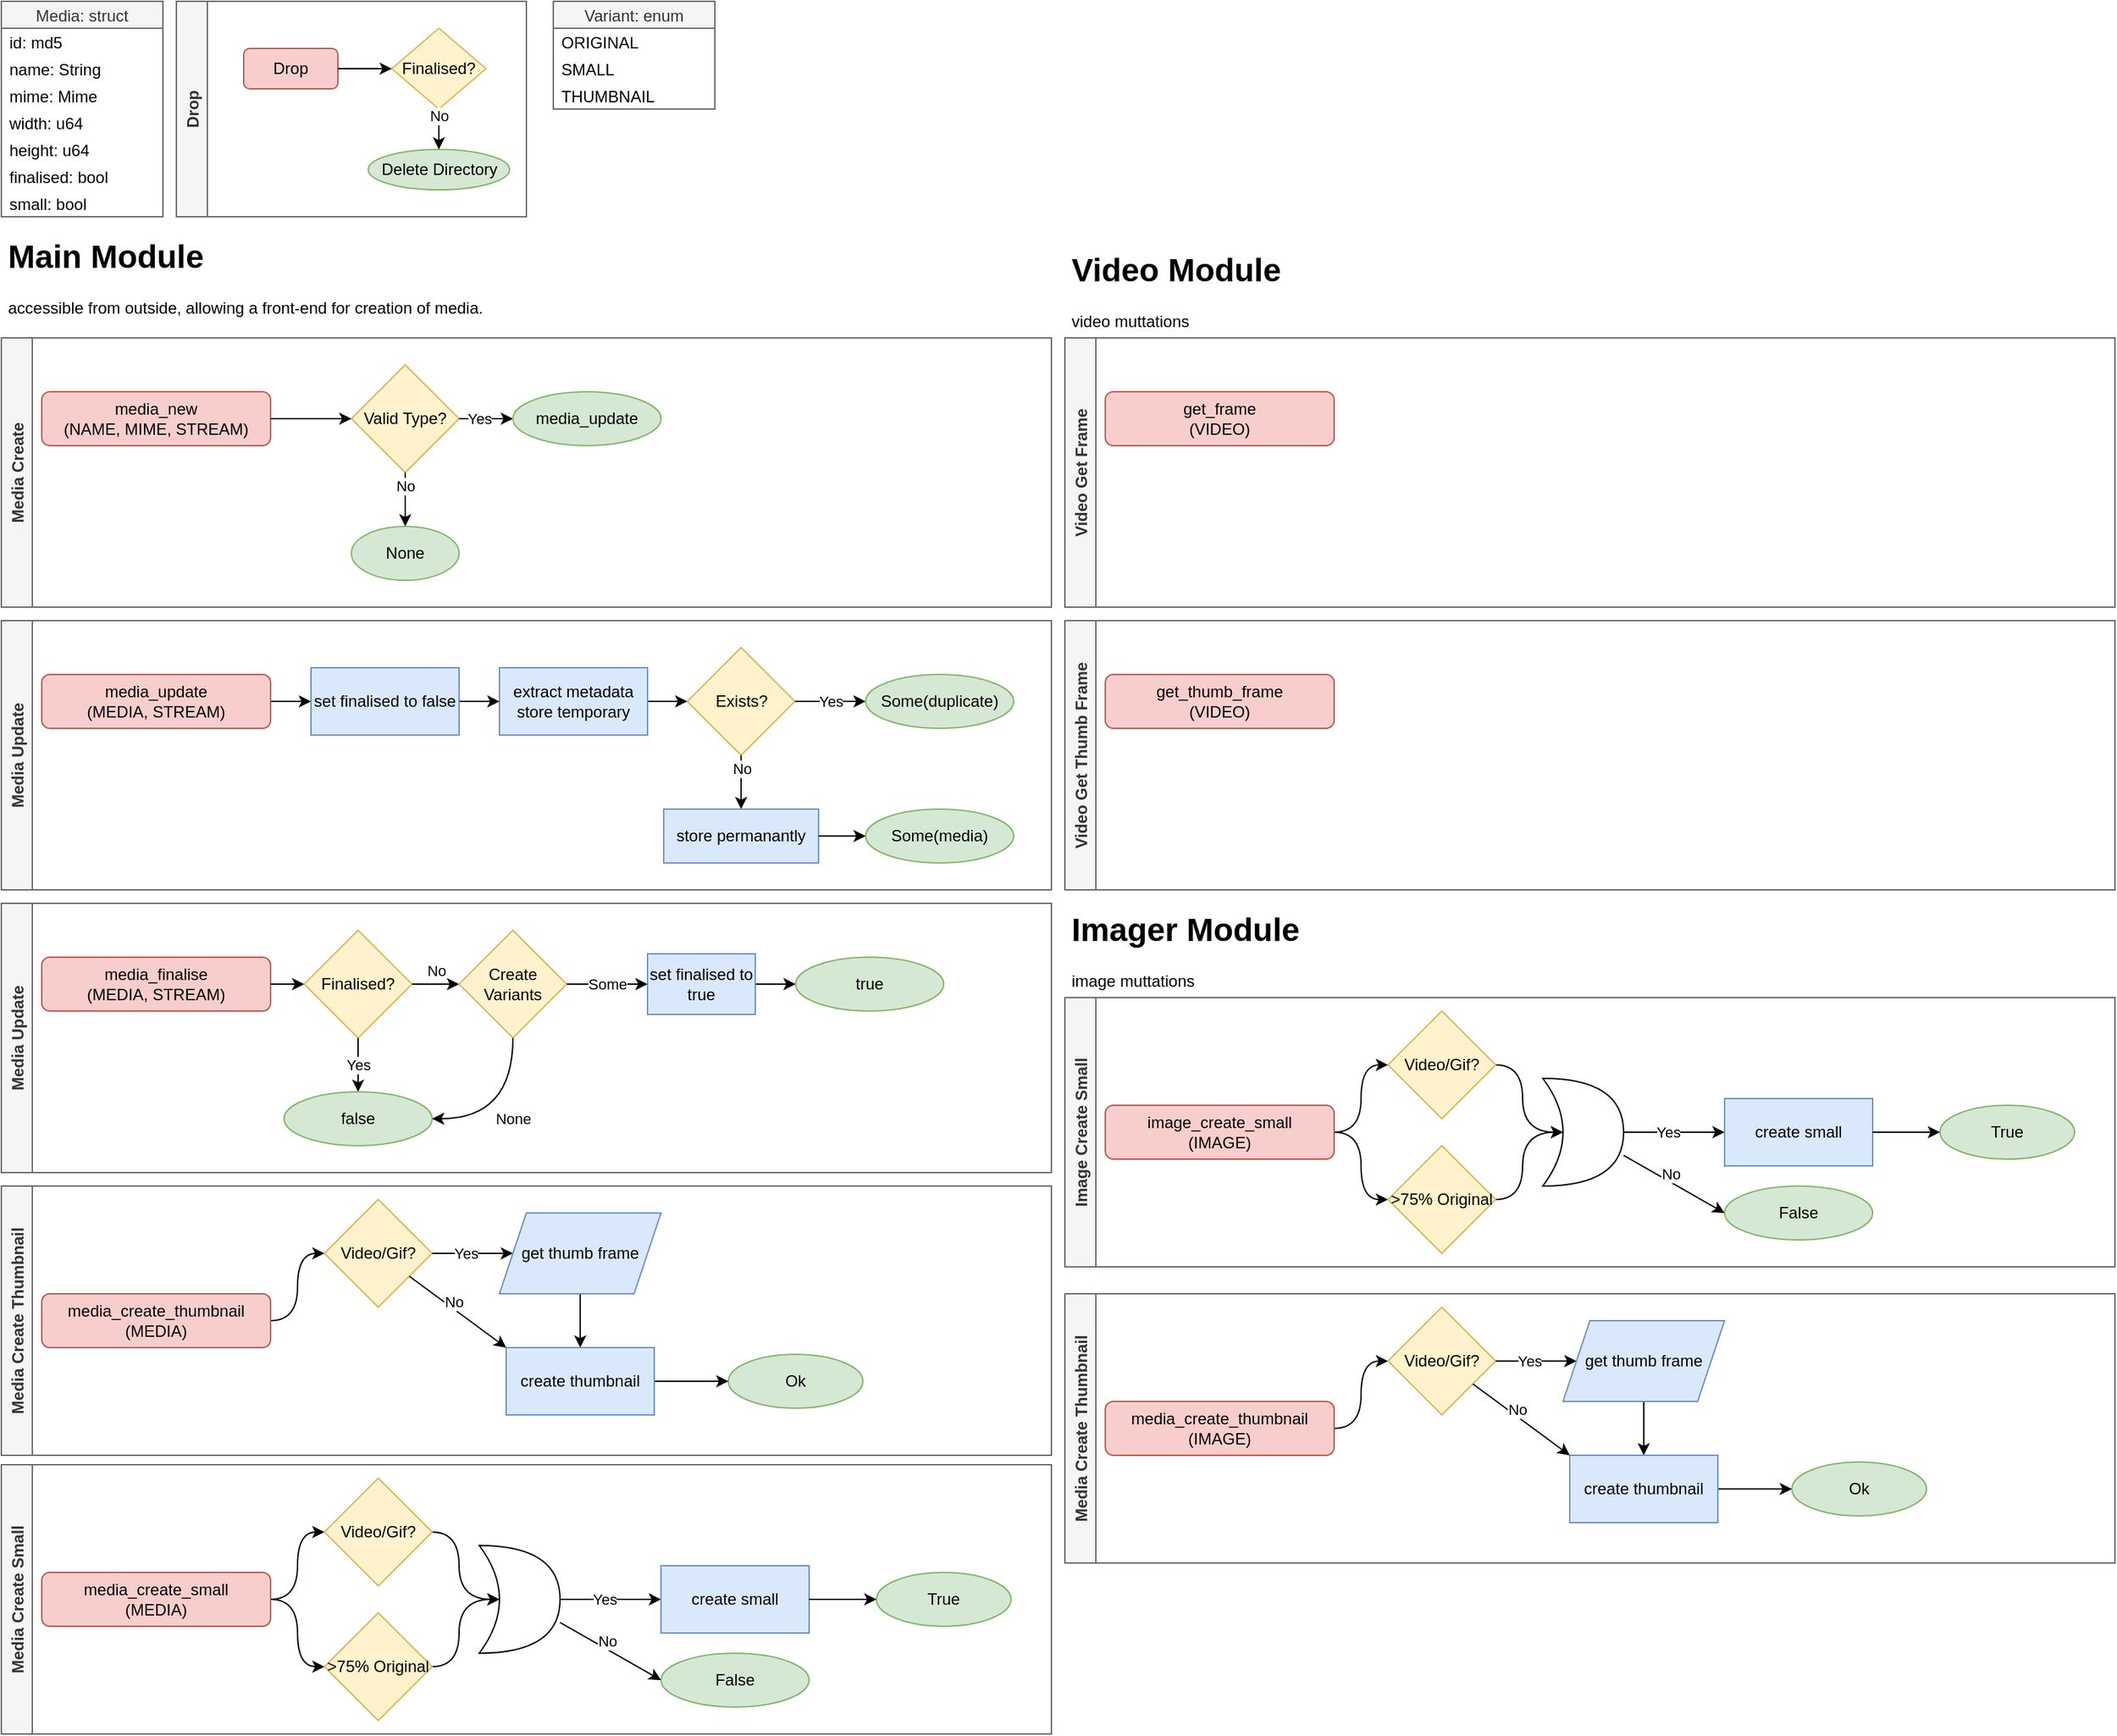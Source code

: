<mxfile version="17.1.0" type="google"><diagram id="_mR5XDZkh76ChtmwH4S0" name="Page-1"><mxGraphModel grid="1" gridSize="10" guides="1" tooltips="1" connect="1" arrows="1" page="1" fold="1" pageScale="1" pageWidth="1169" pageHeight="1654" math="0" shadow="0"><root><mxCell id="0"/><mxCell id="1" parent="0"/><mxCell id="WpwYko8BIFYu7Ho9vzjf-30" value="Media: struct" style="swimlane;fontStyle=0;childLayout=stackLayout;horizontal=1;startSize=20;horizontalStack=0;resizeParent=1;resizeParentMax=0;resizeLast=0;collapsible=1;marginBottom=0;fillColor=#f5f5f5;fontColor=#333333;strokeColor=#666666;" parent="1" vertex="1"><mxGeometry x="40" y="20" width="120" height="160" as="geometry"/></mxCell><mxCell id="WpwYko8BIFYu7Ho9vzjf-36" value="id: md5" style="text;strokeColor=none;fillColor=none;align=left;verticalAlign=middle;spacingLeft=4;spacingRight=4;overflow=hidden;points=[[0,0.5],[1,0.5]];portConstraint=eastwest;rotatable=0;" parent="WpwYko8BIFYu7Ho9vzjf-30" vertex="1"><mxGeometry y="20" width="120" height="20" as="geometry"/></mxCell><mxCell id="WpwYko8BIFYu7Ho9vzjf-52" value="name: String" style="text;strokeColor=none;fillColor=none;align=left;verticalAlign=middle;spacingLeft=4;spacingRight=4;overflow=hidden;points=[[0,0.5],[1,0.5]];portConstraint=eastwest;rotatable=0;" parent="WpwYko8BIFYu7Ho9vzjf-30" vertex="1"><mxGeometry y="40" width="120" height="20" as="geometry"/></mxCell><mxCell id="WpwYko8BIFYu7Ho9vzjf-31" value="mime: Mime" style="text;strokeColor=none;fillColor=none;align=left;verticalAlign=middle;spacingLeft=4;spacingRight=4;overflow=hidden;points=[[0,0.5],[1,0.5]];portConstraint=eastwest;rotatable=0;" parent="WpwYko8BIFYu7Ho9vzjf-30" vertex="1"><mxGeometry y="60" width="120" height="20" as="geometry"/></mxCell><mxCell id="WpwYko8BIFYu7Ho9vzjf-35" value="width: u64" style="text;strokeColor=none;fillColor=none;align=left;verticalAlign=middle;spacingLeft=4;spacingRight=4;overflow=hidden;points=[[0,0.5],[1,0.5]];portConstraint=eastwest;rotatable=0;" parent="WpwYko8BIFYu7Ho9vzjf-30" vertex="1"><mxGeometry y="80" width="120" height="20" as="geometry"/></mxCell><mxCell id="WpwYko8BIFYu7Ho9vzjf-34" value="height: u64" style="text;strokeColor=none;fillColor=none;align=left;verticalAlign=middle;spacingLeft=4;spacingRight=4;overflow=hidden;points=[[0,0.5],[1,0.5]];portConstraint=eastwest;rotatable=0;" parent="WpwYko8BIFYu7Ho9vzjf-30" vertex="1"><mxGeometry y="100" width="120" height="20" as="geometry"/></mxCell><mxCell id="WpwYko8BIFYu7Ho9vzjf-82" value="finalised: bool" style="text;strokeColor=none;fillColor=none;align=left;verticalAlign=middle;spacingLeft=4;spacingRight=4;overflow=hidden;points=[[0,0.5],[1,0.5]];portConstraint=eastwest;rotatable=0;" parent="WpwYko8BIFYu7Ho9vzjf-30" vertex="1"><mxGeometry y="120" width="120" height="20" as="geometry"/></mxCell><mxCell id="WpwYko8BIFYu7Ho9vzjf-141" value="small: bool" style="text;strokeColor=none;fillColor=none;align=left;verticalAlign=middle;spacingLeft=4;spacingRight=4;overflow=hidden;points=[[0,0.5],[1,0.5]];portConstraint=eastwest;rotatable=0;" parent="WpwYko8BIFYu7Ho9vzjf-30" vertex="1"><mxGeometry y="140" width="120" height="20" as="geometry"/></mxCell><mxCell id="WpwYko8BIFYu7Ho9vzjf-55" value="Variant: enum" style="swimlane;fontStyle=0;childLayout=stackLayout;horizontal=1;startSize=20;horizontalStack=0;resizeParent=1;resizeParentMax=0;resizeLast=0;collapsible=1;marginBottom=0;fillColor=#f5f5f5;fontColor=#333333;strokeColor=#666666;" parent="1" vertex="1"><mxGeometry x="450" y="20" width="120" height="80" as="geometry"/></mxCell><mxCell id="WpwYko8BIFYu7Ho9vzjf-56" value="ORIGINAL" style="text;strokeColor=none;fillColor=none;align=left;verticalAlign=middle;spacingLeft=4;spacingRight=4;overflow=hidden;points=[[0,0.5],[1,0.5]];portConstraint=eastwest;rotatable=0;" parent="WpwYko8BIFYu7Ho9vzjf-55" vertex="1"><mxGeometry y="20" width="120" height="20" as="geometry"/></mxCell><mxCell id="WpwYko8BIFYu7Ho9vzjf-57" value="SMALL" style="text;strokeColor=none;fillColor=none;align=left;verticalAlign=middle;spacingLeft=4;spacingRight=4;overflow=hidden;points=[[0,0.5],[1,0.5]];portConstraint=eastwest;rotatable=0;" parent="WpwYko8BIFYu7Ho9vzjf-55" vertex="1"><mxGeometry y="40" width="120" height="20" as="geometry"/></mxCell><mxCell id="WpwYko8BIFYu7Ho9vzjf-58" value="THUMBNAIL" style="text;strokeColor=none;fillColor=none;align=left;verticalAlign=middle;spacingLeft=4;spacingRight=4;overflow=hidden;points=[[0,0.5],[1,0.5]];portConstraint=eastwest;rotatable=0;" parent="WpwYko8BIFYu7Ho9vzjf-55" vertex="1"><mxGeometry y="60" width="120" height="20" as="geometry"/></mxCell><mxCell id="WpwYko8BIFYu7Ho9vzjf-96" value="Media Create" style="swimlane;horizontal=0;rounded=0;shadow=0;glass=0;fillColor=#f5f5f5;fontColor=#333333;strokeColor=#666666;" parent="1" vertex="1"><mxGeometry x="40" y="270" width="780" height="200" as="geometry"/></mxCell><mxCell id="X7bt3DaKDGXol8b22a1b-1" value="&lt;div&gt;media_new&lt;/div&gt;&lt;div&gt;(NAME, MIME, STREAM)&lt;/div&gt;" style="rounded=1;whiteSpace=wrap;html=1;fillColor=#f8cecc;strokeColor=#b85450;" parent="WpwYko8BIFYu7Ho9vzjf-96" vertex="1"><mxGeometry x="30" y="40" width="170" height="40" as="geometry"/></mxCell><mxCell id="WpwYko8BIFYu7Ho9vzjf-5" value="Valid Type?" style="rhombus;whiteSpace=wrap;html=1;fillColor=#fff2cc;strokeColor=#d6b656;" parent="WpwYko8BIFYu7Ho9vzjf-96" vertex="1"><mxGeometry x="260" y="20" width="80" height="80" as="geometry"/></mxCell><mxCell id="WpwYko8BIFYu7Ho9vzjf-7" style="edgeStyle=orthogonalEdgeStyle;rounded=0;orthogonalLoop=1;jettySize=auto;html=1;" parent="WpwYko8BIFYu7Ho9vzjf-96" source="X7bt3DaKDGXol8b22a1b-1" target="WpwYko8BIFYu7Ho9vzjf-5" edge="1"><mxGeometry relative="1" as="geometry"/></mxCell><mxCell id="WpwYko8BIFYu7Ho9vzjf-15" value="" style="endArrow=classic;html=1;rounded=0;" parent="WpwYko8BIFYu7Ho9vzjf-96" source="WpwYko8BIFYu7Ho9vzjf-5" target="WpwYko8BIFYu7Ho9vzjf-26" edge="1"><mxGeometry relative="1" as="geometry"><mxPoint x="390" y="420" as="sourcePoint"/><mxPoint x="300" y="140.0" as="targetPoint"/></mxGeometry></mxCell><mxCell id="WpwYko8BIFYu7Ho9vzjf-16" value="&lt;div&gt;No&lt;/div&gt;" style="edgeLabel;resizable=0;html=1;align=center;verticalAlign=middle;" parent="WpwYko8BIFYu7Ho9vzjf-15" connectable="0" vertex="1"><mxGeometry relative="1" as="geometry"><mxPoint y="-10" as="offset"/></mxGeometry></mxCell><mxCell id="WpwYko8BIFYu7Ho9vzjf-26" value="None" style="ellipse;whiteSpace=wrap;html=1;fillColor=#d5e8d4;strokeColor=#82b366;" parent="WpwYko8BIFYu7Ho9vzjf-96" vertex="1"><mxGeometry x="260" y="140" width="80" height="40" as="geometry"/></mxCell><mxCell id="WpwYko8BIFYu7Ho9vzjf-73" value="" style="endArrow=classic;html=1;rounded=0;" parent="WpwYko8BIFYu7Ho9vzjf-96" source="WpwYko8BIFYu7Ho9vzjf-5" target="WpwYko8BIFYu7Ho9vzjf-77" edge="1"><mxGeometry relative="1" as="geometry"><mxPoint x="429.038" y="131.538" as="sourcePoint"/><mxPoint x="390" y="60" as="targetPoint"/></mxGeometry></mxCell><mxCell id="WpwYko8BIFYu7Ho9vzjf-74" value="&lt;div&gt;Yes&lt;/div&gt;" style="edgeLabel;resizable=0;html=1;align=center;verticalAlign=middle;" parent="WpwYko8BIFYu7Ho9vzjf-73" connectable="0" vertex="1"><mxGeometry relative="1" as="geometry"><mxPoint x="-5" as="offset"/></mxGeometry></mxCell><mxCell id="WpwYko8BIFYu7Ho9vzjf-77" value="media_update" style="ellipse;whiteSpace=wrap;html=1;fillColor=#d5e8d4;strokeColor=#82b366;" parent="WpwYko8BIFYu7Ho9vzjf-96" vertex="1"><mxGeometry x="380" y="40" width="110" height="40" as="geometry"/></mxCell><mxCell id="WpwYko8BIFYu7Ho9vzjf-97" value="Drop" style="swimlane;horizontal=0;rounded=0;shadow=0;glass=0;fillColor=#f5f5f5;fontColor=#333333;strokeColor=#666666;" parent="1" vertex="1"><mxGeometry x="170" y="20" width="260" height="160" as="geometry"/></mxCell><mxCell id="WpwYko8BIFYu7Ho9vzjf-92" value="Delete Directory" style="ellipse;whiteSpace=wrap;html=1;fillColor=#d5e8d4;strokeColor=#82b366;" parent="WpwYko8BIFYu7Ho9vzjf-97" vertex="1"><mxGeometry x="142.5" y="110" width="105" height="30" as="geometry"/></mxCell><mxCell id="WpwYko8BIFYu7Ho9vzjf-89" value="Finalised?" style="rhombus;whiteSpace=wrap;html=1;fillColor=#fff2cc;strokeColor=#d6b656;" parent="WpwYko8BIFYu7Ho9vzjf-97" vertex="1"><mxGeometry x="160" y="20" width="70" height="60" as="geometry"/></mxCell><mxCell id="WpwYko8BIFYu7Ho9vzjf-90" value="" style="endArrow=classic;html=1;rounded=0;" parent="WpwYko8BIFYu7Ho9vzjf-97" source="WpwYko8BIFYu7Ho9vzjf-89" target="WpwYko8BIFYu7Ho9vzjf-92" edge="1"><mxGeometry relative="1" as="geometry"><mxPoint x="310" y="410" as="sourcePoint"/><mxPoint x="220" y="130.0" as="targetPoint"/></mxGeometry></mxCell><mxCell id="WpwYko8BIFYu7Ho9vzjf-91" value="&lt;div&gt;No&lt;/div&gt;" style="edgeLabel;resizable=0;html=1;align=center;verticalAlign=middle;" parent="WpwYko8BIFYu7Ho9vzjf-90" connectable="0" vertex="1"><mxGeometry relative="1" as="geometry"><mxPoint y="-10" as="offset"/></mxGeometry></mxCell><mxCell id="WpwYko8BIFYu7Ho9vzjf-86" value="Drop" style="rounded=1;whiteSpace=wrap;html=1;fillColor=#f8cecc;strokeColor=#b85450;" parent="WpwYko8BIFYu7Ho9vzjf-97" vertex="1"><mxGeometry x="50" y="35" width="70" height="30" as="geometry"/></mxCell><mxCell id="WpwYko8BIFYu7Ho9vzjf-95" style="edgeStyle=orthogonalEdgeStyle;curved=1;rounded=0;orthogonalLoop=1;jettySize=auto;html=1;" parent="WpwYko8BIFYu7Ho9vzjf-97" source="WpwYko8BIFYu7Ho9vzjf-86" target="WpwYko8BIFYu7Ho9vzjf-89" edge="1"><mxGeometry relative="1" as="geometry"/></mxCell><mxCell id="WpwYko8BIFYu7Ho9vzjf-204" value="Media Create Thumbnail" style="swimlane;horizontal=0;rounded=0;shadow=0;glass=0;fillColor=#f5f5f5;fontColor=#333333;strokeColor=#666666;" parent="1" vertex="1"><mxGeometry x="40" y="900" width="780" height="200" as="geometry"/></mxCell><mxCell id="WpwYko8BIFYu7Ho9vzjf-205" style="edgeStyle=orthogonalEdgeStyle;curved=1;rounded=0;orthogonalLoop=1;jettySize=auto;html=1;" parent="WpwYko8BIFYu7Ho9vzjf-204" source="WpwYko8BIFYu7Ho9vzjf-207" target="WpwYko8BIFYu7Ho9vzjf-209" edge="1"><mxGeometry relative="1" as="geometry"/></mxCell><mxCell id="WpwYko8BIFYu7Ho9vzjf-207" value="&lt;div&gt;media_create_thumbnail&lt;/div&gt;&lt;div&gt;(MEDIA)&lt;/div&gt;" style="rounded=1;whiteSpace=wrap;html=1;fillColor=#f8cecc;strokeColor=#b85450;" parent="WpwYko8BIFYu7Ho9vzjf-204" vertex="1"><mxGeometry x="30" y="80" width="170" height="40" as="geometry"/></mxCell><mxCell id="WpwYko8BIFYu7Ho9vzjf-209" value="Video/Gif?" style="rhombus;whiteSpace=wrap;html=1;fillColor=#fff2cc;strokeColor=#d6b656;" parent="WpwYko8BIFYu7Ho9vzjf-204" vertex="1"><mxGeometry x="240" y="10" width="80" height="80" as="geometry"/></mxCell><mxCell id="WpwYko8BIFYu7Ho9vzjf-219" value="Ok" style="ellipse;whiteSpace=wrap;html=1;fillColor=#d5e8d4;strokeColor=#82b366;rounded=0;" parent="WpwYko8BIFYu7Ho9vzjf-204" vertex="1"><mxGeometry x="540" y="125" width="100" height="40" as="geometry"/></mxCell><mxCell id="WpwYko8BIFYu7Ho9vzjf-220" value="" style="edgeStyle=orthogonalEdgeStyle;curved=1;rounded=0;sketch=0;orthogonalLoop=1;jettySize=auto;html=1;" parent="WpwYko8BIFYu7Ho9vzjf-204" source="WpwYko8BIFYu7Ho9vzjf-224" target="WpwYko8BIFYu7Ho9vzjf-219" edge="1"><mxGeometry relative="1" as="geometry"><mxPoint x="600" y="100" as="sourcePoint"/></mxGeometry></mxCell><mxCell id="WpwYko8BIFYu7Ho9vzjf-221" value="" style="endArrow=classic;html=1;rounded=0;" parent="WpwYko8BIFYu7Ho9vzjf-204" source="WpwYko8BIFYu7Ho9vzjf-209" target="WpwYko8BIFYu7Ho9vzjf-228" edge="1"><mxGeometry relative="1" as="geometry"><mxPoint x="340" y="49.66" as="sourcePoint"/><mxPoint x="370" y="50" as="targetPoint"/></mxGeometry></mxCell><mxCell id="WpwYko8BIFYu7Ho9vzjf-222" value="&lt;div&gt;Yes&lt;/div&gt;" style="edgeLabel;resizable=0;html=1;align=center;verticalAlign=middle;" parent="WpwYko8BIFYu7Ho9vzjf-221" connectable="0" vertex="1"><mxGeometry relative="1" as="geometry"><mxPoint x="-5" as="offset"/></mxGeometry></mxCell><mxCell id="WpwYko8BIFYu7Ho9vzjf-227" style="edgeStyle=orthogonalEdgeStyle;curved=1;rounded=0;sketch=0;orthogonalLoop=1;jettySize=auto;html=1;" parent="WpwYko8BIFYu7Ho9vzjf-204" source="WpwYko8BIFYu7Ho9vzjf-228" target="WpwYko8BIFYu7Ho9vzjf-224" edge="1"><mxGeometry relative="1" as="geometry"><mxPoint x="425" y="75" as="sourcePoint"/></mxGeometry></mxCell><mxCell id="WpwYko8BIFYu7Ho9vzjf-224" value="create thumbnail" style="rounded=0;whiteSpace=wrap;html=1;fillColor=#dae8fc;strokeColor=#6c8ebf;" parent="WpwYko8BIFYu7Ho9vzjf-204" vertex="1"><mxGeometry x="375" y="120" width="110" height="50" as="geometry"/></mxCell><mxCell id="WpwYko8BIFYu7Ho9vzjf-225" value="" style="endArrow=classic;html=1;rounded=0;entryX=0;entryY=0;entryDx=0;entryDy=0;" parent="WpwYko8BIFYu7Ho9vzjf-204" source="WpwYko8BIFYu7Ho9vzjf-209" target="WpwYko8BIFYu7Ho9vzjf-224" edge="1"><mxGeometry relative="1" as="geometry"><mxPoint x="310" as="sourcePoint"/><mxPoint x="425" y="130" as="targetPoint"/></mxGeometry></mxCell><mxCell id="WpwYko8BIFYu7Ho9vzjf-226" value="&lt;div&gt;No&lt;/div&gt;" style="edgeLabel;resizable=0;html=1;align=center;verticalAlign=middle;" parent="WpwYko8BIFYu7Ho9vzjf-225" connectable="0" vertex="1"><mxGeometry relative="1" as="geometry"><mxPoint x="-3" y="-8" as="offset"/></mxGeometry></mxCell><mxCell id="WpwYko8BIFYu7Ho9vzjf-228" value="get thumb frame" style="shape=parallelogram;perimeter=parallelogramPerimeter;whiteSpace=wrap;html=1;fixedSize=1;rounded=0;shadow=0;glass=0;fillColor=#dae8fc;strokeColor=#6c8ebf;" parent="WpwYko8BIFYu7Ho9vzjf-204" vertex="1"><mxGeometry x="370" y="20" width="120" height="60" as="geometry"/></mxCell><mxCell id="zYAEbSsNwd4vfisI1WXF-18" value="Media Update" style="swimlane;horizontal=0;rounded=0;shadow=0;glass=0;fillColor=#f5f5f5;fontColor=#333333;strokeColor=#666666;" parent="1" vertex="1"><mxGeometry x="40" y="480" width="780" height="200" as="geometry"/></mxCell><mxCell id="hEIeQqR876uu7zE_UxVY-63" style="edgeStyle=orthogonalEdgeStyle;curved=1;rounded=0;orthogonalLoop=1;jettySize=auto;html=1;" parent="zYAEbSsNwd4vfisI1WXF-18" source="zYAEbSsNwd4vfisI1WXF-19" target="hEIeQqR876uu7zE_UxVY-62" edge="1"><mxGeometry relative="1" as="geometry"/></mxCell><mxCell id="zYAEbSsNwd4vfisI1WXF-19" value="&lt;div&gt;media_update&lt;/div&gt;&lt;div&gt;(MEDIA, STREAM)&lt;/div&gt;" style="rounded=1;whiteSpace=wrap;html=1;fillColor=#f8cecc;strokeColor=#b85450;" parent="zYAEbSsNwd4vfisI1WXF-18" vertex="1"><mxGeometry x="30" y="40" width="170" height="40" as="geometry"/></mxCell><mxCell id="zYAEbSsNwd4vfisI1WXF-25" value="Exists?" style="rhombus;whiteSpace=wrap;html=1;fillColor=#fff2cc;strokeColor=#d6b656;" parent="zYAEbSsNwd4vfisI1WXF-18" vertex="1"><mxGeometry x="509.5" y="20" width="80" height="80" as="geometry"/></mxCell><mxCell id="zYAEbSsNwd4vfisI1WXF-26" value="" style="endArrow=classic;html=1;rounded=0;" parent="zYAEbSsNwd4vfisI1WXF-18" source="zYAEbSsNwd4vfisI1WXF-25" target="zYAEbSsNwd4vfisI1WXF-33" edge="1"><mxGeometry relative="1" as="geometry"><mxPoint x="602" y="69.66" as="sourcePoint"/><mxPoint x="632" y="60" as="targetPoint"/></mxGeometry></mxCell><mxCell id="zYAEbSsNwd4vfisI1WXF-27" value="&lt;div&gt;Yes&lt;/div&gt;" style="edgeLabel;resizable=0;html=1;align=center;verticalAlign=middle;" parent="zYAEbSsNwd4vfisI1WXF-26" connectable="0" vertex="1"><mxGeometry relative="1" as="geometry"><mxPoint as="offset"/></mxGeometry></mxCell><mxCell id="zYAEbSsNwd4vfisI1WXF-28" value="" style="endArrow=classic;html=1;rounded=0;" parent="zYAEbSsNwd4vfisI1WXF-18" source="zYAEbSsNwd4vfisI1WXF-25" target="zYAEbSsNwd4vfisI1WXF-35" edge="1"><mxGeometry relative="1" as="geometry"><mxPoint x="535.355" y="96.645" as="sourcePoint"/><mxPoint x="544.071" y="140.001" as="targetPoint"/></mxGeometry></mxCell><mxCell id="zYAEbSsNwd4vfisI1WXF-29" value="&lt;div&gt;No&lt;br&gt;&lt;/div&gt;" style="edgeLabel;resizable=0;html=1;align=center;verticalAlign=middle;" parent="zYAEbSsNwd4vfisI1WXF-28" connectable="0" vertex="1"><mxGeometry relative="1" as="geometry"><mxPoint y="-10" as="offset"/></mxGeometry></mxCell><mxCell id="zYAEbSsNwd4vfisI1WXF-30" style="edgeStyle=orthogonalEdgeStyle;curved=1;rounded=0;orthogonalLoop=1;jettySize=auto;html=1;" parent="zYAEbSsNwd4vfisI1WXF-18" source="zYAEbSsNwd4vfisI1WXF-34" target="zYAEbSsNwd4vfisI1WXF-25" edge="1"><mxGeometry relative="1" as="geometry"><mxPoint x="587.497" y="60.034" as="sourcePoint"/></mxGeometry></mxCell><mxCell id="zYAEbSsNwd4vfisI1WXF-33" value="Some(duplicate)" style="ellipse;whiteSpace=wrap;html=1;fillColor=#d5e8d4;strokeColor=#82b366;" parent="zYAEbSsNwd4vfisI1WXF-18" vertex="1"><mxGeometry x="642" y="40" width="110" height="40" as="geometry"/></mxCell><mxCell id="zYAEbSsNwd4vfisI1WXF-34" value="&lt;div&gt;extract metadata&lt;/div&gt;&lt;div&gt;store temporary&lt;br&gt;&lt;/div&gt;" style="rounded=0;whiteSpace=wrap;html=1;fillColor=#dae8fc;strokeColor=#6c8ebf;" parent="zYAEbSsNwd4vfisI1WXF-18" vertex="1"><mxGeometry x="370" y="35" width="110" height="50" as="geometry"/></mxCell><mxCell id="zYAEbSsNwd4vfisI1WXF-35" value="store permanantly" style="rounded=0;whiteSpace=wrap;html=1;fillColor=#dae8fc;strokeColor=#6c8ebf;shadow=0;glass=0;perimeter=ellipsePerimeter;" parent="zYAEbSsNwd4vfisI1WXF-18" vertex="1"><mxGeometry x="492" y="140" width="115" height="40" as="geometry"/></mxCell><mxCell id="zYAEbSsNwd4vfisI1WXF-36" value="Some(media)" style="ellipse;whiteSpace=wrap;html=1;rounded=0;shadow=0;glass=0;fillColor=#d5e8d4;strokeColor=#82b366;" parent="zYAEbSsNwd4vfisI1WXF-18" vertex="1"><mxGeometry x="642" y="140" width="110" height="40" as="geometry"/></mxCell><mxCell id="zYAEbSsNwd4vfisI1WXF-37" style="edgeStyle=orthogonalEdgeStyle;curved=1;rounded=0;orthogonalLoop=1;jettySize=auto;html=1;" parent="zYAEbSsNwd4vfisI1WXF-18" source="zYAEbSsNwd4vfisI1WXF-35" target="zYAEbSsNwd4vfisI1WXF-36" edge="1"><mxGeometry relative="1" as="geometry"><mxPoint x="664" y="160" as="targetPoint"/><mxPoint x="624" y="160" as="sourcePoint"/></mxGeometry></mxCell><mxCell id="hEIeQqR876uu7zE_UxVY-64" style="edgeStyle=orthogonalEdgeStyle;curved=1;rounded=0;orthogonalLoop=1;jettySize=auto;html=1;" parent="zYAEbSsNwd4vfisI1WXF-18" source="hEIeQqR876uu7zE_UxVY-62" target="zYAEbSsNwd4vfisI1WXF-34" edge="1"><mxGeometry relative="1" as="geometry"/></mxCell><mxCell id="hEIeQqR876uu7zE_UxVY-62" value="set finalised to false" style="rounded=0;whiteSpace=wrap;html=1;fillColor=#dae8fc;strokeColor=#6c8ebf;" parent="zYAEbSsNwd4vfisI1WXF-18" vertex="1"><mxGeometry x="230" y="35" width="110" height="50" as="geometry"/></mxCell><mxCell id="WpwYko8BIFYu7Ho9vzjf-142" value="Media Create Small" style="swimlane;horizontal=0;rounded=0;shadow=0;glass=0;fillColor=#f5f5f5;fontColor=#333333;strokeColor=#666666;" parent="1" vertex="1"><mxGeometry x="40" y="1107" width="780" height="200" as="geometry"/></mxCell><mxCell id="WpwYko8BIFYu7Ho9vzjf-165" style="edgeStyle=orthogonalEdgeStyle;curved=1;rounded=0;orthogonalLoop=1;jettySize=auto;html=1;" parent="WpwYko8BIFYu7Ho9vzjf-142" source="WpwYko8BIFYu7Ho9vzjf-143" target="WpwYko8BIFYu7Ho9vzjf-144" edge="1"><mxGeometry relative="1" as="geometry"/></mxCell><mxCell id="WpwYko8BIFYu7Ho9vzjf-166" style="edgeStyle=orthogonalEdgeStyle;curved=1;rounded=0;orthogonalLoop=1;jettySize=auto;html=1;" parent="WpwYko8BIFYu7Ho9vzjf-142" source="WpwYko8BIFYu7Ho9vzjf-143" target="WpwYko8BIFYu7Ho9vzjf-162" edge="1"><mxGeometry relative="1" as="geometry"/></mxCell><mxCell id="WpwYko8BIFYu7Ho9vzjf-143" value="&lt;div&gt;media_create_small&lt;/div&gt;&lt;div&gt;(MEDIA)&lt;/div&gt;" style="rounded=1;whiteSpace=wrap;html=1;fillColor=#f8cecc;strokeColor=#b85450;" parent="WpwYko8BIFYu7Ho9vzjf-142" vertex="1"><mxGeometry x="30" y="80" width="170" height="40" as="geometry"/></mxCell><mxCell id="WpwYko8BIFYu7Ho9vzjf-170" style="edgeStyle=orthogonalEdgeStyle;curved=1;rounded=0;orthogonalLoop=1;jettySize=auto;html=1;entryX=0.25;entryY=0.5;entryDx=0;entryDy=0;entryPerimeter=0;" parent="WpwYko8BIFYu7Ho9vzjf-142" source="WpwYko8BIFYu7Ho9vzjf-144" target="WpwYko8BIFYu7Ho9vzjf-167" edge="1"><mxGeometry relative="1" as="geometry"/></mxCell><mxCell id="WpwYko8BIFYu7Ho9vzjf-144" value="Video/Gif?" style="rhombus;whiteSpace=wrap;html=1;fillColor=#fff2cc;strokeColor=#d6b656;" parent="WpwYko8BIFYu7Ho9vzjf-142" vertex="1"><mxGeometry x="240" y="10" width="80" height="80" as="geometry"/></mxCell><mxCell id="hEIeQqR876uu7zE_UxVY-1" style="edgeStyle=orthogonalEdgeStyle;rounded=0;orthogonalLoop=1;jettySize=auto;html=1;entryX=0.25;entryY=0.5;entryDx=0;entryDy=0;entryPerimeter=0;curved=1;" parent="WpwYko8BIFYu7Ho9vzjf-142" source="WpwYko8BIFYu7Ho9vzjf-162" target="WpwYko8BIFYu7Ho9vzjf-167" edge="1"><mxGeometry relative="1" as="geometry"/></mxCell><mxCell id="WpwYko8BIFYu7Ho9vzjf-162" value="&amp;gt;75% Original" style="rhombus;whiteSpace=wrap;html=1;fillColor=#fff2cc;strokeColor=#d6b656;" parent="WpwYko8BIFYu7Ho9vzjf-142" vertex="1"><mxGeometry x="240" y="110" width="80" height="80" as="geometry"/></mxCell><mxCell id="WpwYko8BIFYu7Ho9vzjf-167" value="" style="shape=xor;whiteSpace=wrap;html=1;rounded=0;shadow=0;glass=0;" parent="WpwYko8BIFYu7Ho9vzjf-142" vertex="1"><mxGeometry x="355" y="60" width="60" height="80" as="geometry"/></mxCell><mxCell id="WpwYko8BIFYu7Ho9vzjf-195" value="" style="endArrow=classic;html=1;rounded=0;" parent="WpwYko8BIFYu7Ho9vzjf-142" source="WpwYko8BIFYu7Ho9vzjf-167" target="WpwYko8BIFYu7Ho9vzjf-201" edge="1"><mxGeometry relative="1" as="geometry"><mxPoint x="350" y="-160" as="sourcePoint"/><mxPoint x="480.0" y="70" as="targetPoint"/></mxGeometry></mxCell><mxCell id="WpwYko8BIFYu7Ho9vzjf-196" value="&lt;div&gt;Yes&lt;/div&gt;" style="edgeLabel;resizable=0;html=1;align=center;verticalAlign=middle;" parent="WpwYko8BIFYu7Ho9vzjf-195" connectable="0" vertex="1"><mxGeometry relative="1" as="geometry"><mxPoint x="-5" as="offset"/></mxGeometry></mxCell><mxCell id="WpwYko8BIFYu7Ho9vzjf-199" value="False" style="ellipse;whiteSpace=wrap;html=1;rounded=0;shadow=0;glass=0;fillColor=#d5e8d4;strokeColor=#82b366;" parent="WpwYko8BIFYu7Ho9vzjf-142" vertex="1"><mxGeometry x="490" y="140" width="110" height="40" as="geometry"/></mxCell><mxCell id="WpwYko8BIFYu7Ho9vzjf-197" value="" style="endArrow=classic;html=1;rounded=0;entryX=0;entryY=0.5;entryDx=0;entryDy=0;" parent="WpwYko8BIFYu7Ho9vzjf-142" source="WpwYko8BIFYu7Ho9vzjf-167" target="WpwYko8BIFYu7Ho9vzjf-199" edge="1"><mxGeometry relative="1" as="geometry"><mxPoint x="310" y="-120" as="sourcePoint"/><mxPoint x="310" y="-80" as="targetPoint"/></mxGeometry></mxCell><mxCell id="WpwYko8BIFYu7Ho9vzjf-198" value="&lt;div&gt;No&lt;/div&gt;" style="edgeLabel;resizable=0;html=1;align=center;verticalAlign=middle;" parent="WpwYko8BIFYu7Ho9vzjf-197" connectable="0" vertex="1"><mxGeometry relative="1" as="geometry"><mxPoint x="-3" y="-8" as="offset"/></mxGeometry></mxCell><mxCell id="WpwYko8BIFYu7Ho9vzjf-201" value="create small" style="rounded=0;whiteSpace=wrap;html=1;fillColor=#dae8fc;strokeColor=#6c8ebf;" parent="WpwYko8BIFYu7Ho9vzjf-142" vertex="1"><mxGeometry x="490" y="75" width="110" height="50" as="geometry"/></mxCell><mxCell id="WpwYko8BIFYu7Ho9vzjf-202" value="True" style="ellipse;whiteSpace=wrap;html=1;fillColor=#d5e8d4;strokeColor=#82b366;rounded=0;" parent="WpwYko8BIFYu7Ho9vzjf-142" vertex="1"><mxGeometry x="650" y="80" width="100" height="40" as="geometry"/></mxCell><mxCell id="WpwYko8BIFYu7Ho9vzjf-203" value="" style="edgeStyle=orthogonalEdgeStyle;curved=1;rounded=0;sketch=0;orthogonalLoop=1;jettySize=auto;html=1;" parent="WpwYko8BIFYu7Ho9vzjf-142" source="WpwYko8BIFYu7Ho9vzjf-201" target="WpwYko8BIFYu7Ho9vzjf-202" edge="1"><mxGeometry relative="1" as="geometry"/></mxCell><mxCell id="hEIeQqR876uu7zE_UxVY-34" value="Media Update" style="swimlane;horizontal=0;rounded=0;shadow=0;glass=0;fillColor=#f5f5f5;fontColor=#333333;strokeColor=#666666;" parent="1" vertex="1"><mxGeometry x="40" y="690" width="780" height="200" as="geometry"/></mxCell><mxCell id="hEIeQqR876uu7zE_UxVY-35" value="&lt;div&gt;media_finalise&lt;/div&gt;&lt;div&gt;(MEDIA, STREAM)&lt;/div&gt;" style="rounded=1;whiteSpace=wrap;html=1;fillColor=#f8cecc;strokeColor=#b85450;" parent="hEIeQqR876uu7zE_UxVY-34" vertex="1"><mxGeometry x="30" y="40" width="170" height="40" as="geometry"/></mxCell><mxCell id="hEIeQqR876uu7zE_UxVY-36" style="edgeStyle=orthogonalEdgeStyle;rounded=0;orthogonalLoop=1;jettySize=auto;html=1;" parent="hEIeQqR876uu7zE_UxVY-34" source="hEIeQqR876uu7zE_UxVY-35" target="hEIeQqR876uu7zE_UxVY-37" edge="1"><mxGeometry relative="1" as="geometry"><mxPoint x="228" y="60.034" as="targetPoint"/></mxGeometry></mxCell><mxCell id="hEIeQqR876uu7zE_UxVY-37" value="Finalised?" style="rhombus;whiteSpace=wrap;html=1;fillColor=#fff2cc;strokeColor=#d6b656;" parent="hEIeQqR876uu7zE_UxVY-34" vertex="1"><mxGeometry x="225" y="20" width="80" height="80" as="geometry"/></mxCell><mxCell id="hEIeQqR876uu7zE_UxVY-38" value="" style="endArrow=classic;html=1;rounded=0;" parent="hEIeQqR876uu7zE_UxVY-34" source="hEIeQqR876uu7zE_UxVY-37" target="hEIeQqR876uu7zE_UxVY-43" edge="1"><mxGeometry relative="1" as="geometry"><mxPoint x="325" y="69.66" as="sourcePoint"/><mxPoint x="355" y="60" as="targetPoint"/></mxGeometry></mxCell><mxCell id="hEIeQqR876uu7zE_UxVY-39" value="&lt;div&gt;Yes&lt;/div&gt;" style="edgeLabel;resizable=0;html=1;align=center;verticalAlign=middle;" parent="hEIeQqR876uu7zE_UxVY-38" connectable="0" vertex="1"><mxGeometry relative="1" as="geometry"><mxPoint as="offset"/></mxGeometry></mxCell><mxCell id="hEIeQqR876uu7zE_UxVY-40" value="" style="endArrow=classic;html=1;rounded=0;" parent="hEIeQqR876uu7zE_UxVY-34" source="hEIeQqR876uu7zE_UxVY-37" target="hEIeQqR876uu7zE_UxVY-73" edge="1"><mxGeometry relative="1" as="geometry"><mxPoint x="258.355" y="96.645" as="sourcePoint"/><mxPoint x="340" y="58.295" as="targetPoint"/></mxGeometry></mxCell><mxCell id="hEIeQqR876uu7zE_UxVY-41" value="&lt;div&gt;No&lt;br&gt;&lt;/div&gt;" style="edgeLabel;resizable=0;html=1;align=center;verticalAlign=middle;" parent="hEIeQqR876uu7zE_UxVY-40" connectable="0" vertex="1"><mxGeometry relative="1" as="geometry"><mxPoint y="-10" as="offset"/></mxGeometry></mxCell><mxCell id="hEIeQqR876uu7zE_UxVY-43" value="false" style="ellipse;whiteSpace=wrap;html=1;fillColor=#d5e8d4;strokeColor=#82b366;" parent="hEIeQqR876uu7zE_UxVY-34" vertex="1"><mxGeometry x="210" y="140" width="110" height="40" as="geometry"/></mxCell><mxCell id="hEIeQqR876uu7zE_UxVY-72" style="edgeStyle=orthogonalEdgeStyle;curved=1;rounded=0;orthogonalLoop=1;jettySize=auto;html=1;" parent="hEIeQqR876uu7zE_UxVY-34" source="hEIeQqR876uu7zE_UxVY-69" target="hEIeQqR876uu7zE_UxVY-71" edge="1"><mxGeometry relative="1" as="geometry"/></mxCell><mxCell id="hEIeQqR876uu7zE_UxVY-69" value="set finalised to true" style="rounded=0;whiteSpace=wrap;html=1;fillColor=#dae8fc;strokeColor=#6c8ebf;" parent="hEIeQqR876uu7zE_UxVY-34" vertex="1"><mxGeometry x="480" y="37.5" width="80" height="45" as="geometry"/></mxCell><mxCell id="hEIeQqR876uu7zE_UxVY-71" value="true" style="ellipse;whiteSpace=wrap;html=1;fillColor=#d5e8d4;strokeColor=#82b366;" parent="hEIeQqR876uu7zE_UxVY-34" vertex="1"><mxGeometry x="590" y="40" width="110" height="40" as="geometry"/></mxCell><mxCell id="hEIeQqR876uu7zE_UxVY-73" value="Create Variants" style="rhombus;whiteSpace=wrap;html=1;fillColor=#fff2cc;strokeColor=#d6b656;" parent="hEIeQqR876uu7zE_UxVY-34" vertex="1"><mxGeometry x="340" y="20" width="80" height="80" as="geometry"/></mxCell><mxCell id="hEIeQqR876uu7zE_UxVY-76" value="" style="endArrow=classic;html=1;rounded=0;curved=1;edgeStyle=orthogonalEdgeStyle;" parent="hEIeQqR876uu7zE_UxVY-34" source="hEIeQqR876uu7zE_UxVY-73" target="hEIeQqR876uu7zE_UxVY-43" edge="1"><mxGeometry relative="1" as="geometry"><mxPoint x="430" y="130" as="sourcePoint"/><mxPoint x="440" y="150" as="targetPoint"/><Array as="points"><mxPoint x="380" y="160"/></Array></mxGeometry></mxCell><mxCell id="hEIeQqR876uu7zE_UxVY-77" value="None" style="edgeLabel;resizable=0;html=1;align=center;verticalAlign=middle;" parent="hEIeQqR876uu7zE_UxVY-76" connectable="0" vertex="1"><mxGeometry relative="1" as="geometry"/></mxCell><mxCell id="hEIeQqR876uu7zE_UxVY-78" value="" style="endArrow=classic;html=1;rounded=0;curved=1;" parent="hEIeQqR876uu7zE_UxVY-34" source="hEIeQqR876uu7zE_UxVY-73" target="hEIeQqR876uu7zE_UxVY-69" edge="1"><mxGeometry relative="1" as="geometry"><mxPoint x="440" y="120" as="sourcePoint"/><mxPoint x="540" y="120" as="targetPoint"/></mxGeometry></mxCell><mxCell id="hEIeQqR876uu7zE_UxVY-79" value="Some" style="edgeLabel;resizable=0;html=1;align=center;verticalAlign=middle;" parent="hEIeQqR876uu7zE_UxVY-78" connectable="0" vertex="1"><mxGeometry relative="1" as="geometry"/></mxCell><mxCell id="1oDsBJbpL4glF--e5JIz-16" value="&lt;h1&gt;Main Module&lt;br&gt;&lt;/h1&gt;&lt;p&gt;accessible from outside, allowing a front-end for creation of media.&lt;br&gt;&lt;/p&gt;" style="text;html=1;strokeColor=none;fillColor=none;spacing=5;spacingTop=-20;whiteSpace=wrap;overflow=hidden;rounded=0;" parent="1" vertex="1"><mxGeometry x="40" y="190" width="780" height="70" as="geometry"/></mxCell><mxCell id="1oDsBJbpL4glF--e5JIz-17" value="&lt;h1&gt;Video Module&lt;br&gt;&lt;/h1&gt;&lt;p&gt;video muttations&lt;br&gt;&lt;/p&gt;" style="text;html=1;strokeColor=none;fillColor=none;spacing=5;spacingTop=-20;whiteSpace=wrap;overflow=hidden;rounded=0;" parent="1" vertex="1"><mxGeometry x="830" y="200" width="320" height="70" as="geometry"/></mxCell><mxCell id="1oDsBJbpL4glF--e5JIz-18" value="Video Get Frame" style="swimlane;horizontal=0;rounded=0;shadow=0;glass=0;fillColor=#f5f5f5;fontColor=#333333;strokeColor=#666666;startSize=23;" parent="1" vertex="1"><mxGeometry x="830" y="270" width="780" height="200" as="geometry"/></mxCell><mxCell id="1oDsBJbpL4glF--e5JIz-19" value="&lt;div&gt;get_frame&lt;/div&gt;&lt;div&gt;(VIDEO)&lt;/div&gt;" style="rounded=1;whiteSpace=wrap;html=1;fillColor=#f8cecc;strokeColor=#b85450;" parent="1oDsBJbpL4glF--e5JIz-18" vertex="1"><mxGeometry x="30" y="40" width="170" height="40" as="geometry"/></mxCell><mxCell id="1oDsBJbpL4glF--e5JIz-28" value="Video Get Thumb Frame" style="swimlane;horizontal=0;rounded=0;shadow=0;glass=0;fillColor=#f5f5f5;fontColor=#333333;strokeColor=#666666;" parent="1" vertex="1"><mxGeometry x="830" y="480" width="780" height="200" as="geometry"/></mxCell><mxCell id="1oDsBJbpL4glF--e5JIz-29" value="&lt;div&gt;get_thumb_frame&lt;/div&gt;&lt;div&gt;(VIDEO)&lt;/div&gt;" style="rounded=1;whiteSpace=wrap;html=1;fillColor=#f8cecc;strokeColor=#b85450;" parent="1oDsBJbpL4glF--e5JIz-28" vertex="1"><mxGeometry x="30" y="40" width="170" height="40" as="geometry"/></mxCell><mxCell id="PWi9jjfm-pWYTJtuZb_4-1" value="&lt;h1&gt;Imager Module&lt;br&gt;&lt;/h1&gt;&lt;p&gt;image muttations&lt;br&gt;&lt;/p&gt;" style="text;html=1;strokeColor=none;fillColor=none;spacing=5;spacingTop=-20;whiteSpace=wrap;overflow=hidden;rounded=0;" vertex="1" parent="1"><mxGeometry x="830" y="690" width="320" height="70" as="geometry"/></mxCell><mxCell id="PWi9jjfm-pWYTJtuZb_4-36" value="Image Create Small" style="swimlane;horizontal=0;rounded=0;shadow=0;glass=0;fillColor=#f5f5f5;fontColor=#333333;strokeColor=#666666;" vertex="1" parent="1"><mxGeometry x="830" y="760" width="780" height="200" as="geometry"/></mxCell><mxCell id="PWi9jjfm-pWYTJtuZb_4-37" style="edgeStyle=orthogonalEdgeStyle;curved=1;rounded=0;orthogonalLoop=1;jettySize=auto;html=1;" edge="1" parent="PWi9jjfm-pWYTJtuZb_4-36" source="PWi9jjfm-pWYTJtuZb_4-39" target="PWi9jjfm-pWYTJtuZb_4-41"><mxGeometry relative="1" as="geometry"/></mxCell><mxCell id="PWi9jjfm-pWYTJtuZb_4-38" style="edgeStyle=orthogonalEdgeStyle;curved=1;rounded=0;orthogonalLoop=1;jettySize=auto;html=1;" edge="1" parent="PWi9jjfm-pWYTJtuZb_4-36" source="PWi9jjfm-pWYTJtuZb_4-39" target="PWi9jjfm-pWYTJtuZb_4-43"><mxGeometry relative="1" as="geometry"/></mxCell><mxCell id="PWi9jjfm-pWYTJtuZb_4-39" value="&lt;div&gt;image_create_small&lt;/div&gt;&lt;div&gt;(IMAGE)&lt;/div&gt;" style="rounded=1;whiteSpace=wrap;html=1;fillColor=#f8cecc;strokeColor=#b85450;" vertex="1" parent="PWi9jjfm-pWYTJtuZb_4-36"><mxGeometry x="30" y="80" width="170" height="40" as="geometry"/></mxCell><mxCell id="PWi9jjfm-pWYTJtuZb_4-40" style="edgeStyle=orthogonalEdgeStyle;curved=1;rounded=0;orthogonalLoop=1;jettySize=auto;html=1;entryX=0.25;entryY=0.5;entryDx=0;entryDy=0;entryPerimeter=0;" edge="1" parent="PWi9jjfm-pWYTJtuZb_4-36" source="PWi9jjfm-pWYTJtuZb_4-41" target="PWi9jjfm-pWYTJtuZb_4-44"><mxGeometry relative="1" as="geometry"/></mxCell><mxCell id="PWi9jjfm-pWYTJtuZb_4-41" value="Video/Gif?" style="rhombus;whiteSpace=wrap;html=1;fillColor=#fff2cc;strokeColor=#d6b656;" vertex="1" parent="PWi9jjfm-pWYTJtuZb_4-36"><mxGeometry x="240" y="10" width="80" height="80" as="geometry"/></mxCell><mxCell id="PWi9jjfm-pWYTJtuZb_4-42" style="edgeStyle=orthogonalEdgeStyle;rounded=0;orthogonalLoop=1;jettySize=auto;html=1;entryX=0.25;entryY=0.5;entryDx=0;entryDy=0;entryPerimeter=0;curved=1;" edge="1" parent="PWi9jjfm-pWYTJtuZb_4-36" source="PWi9jjfm-pWYTJtuZb_4-43" target="PWi9jjfm-pWYTJtuZb_4-44"><mxGeometry relative="1" as="geometry"/></mxCell><mxCell id="PWi9jjfm-pWYTJtuZb_4-43" value="&amp;gt;75% Original" style="rhombus;whiteSpace=wrap;html=1;fillColor=#fff2cc;strokeColor=#d6b656;" vertex="1" parent="PWi9jjfm-pWYTJtuZb_4-36"><mxGeometry x="240" y="110" width="80" height="80" as="geometry"/></mxCell><mxCell id="PWi9jjfm-pWYTJtuZb_4-44" value="" style="shape=xor;whiteSpace=wrap;html=1;rounded=0;shadow=0;glass=0;" vertex="1" parent="PWi9jjfm-pWYTJtuZb_4-36"><mxGeometry x="355" y="60" width="60" height="80" as="geometry"/></mxCell><mxCell id="PWi9jjfm-pWYTJtuZb_4-45" value="" style="endArrow=classic;html=1;rounded=0;" edge="1" parent="PWi9jjfm-pWYTJtuZb_4-36" source="PWi9jjfm-pWYTJtuZb_4-44" target="PWi9jjfm-pWYTJtuZb_4-50"><mxGeometry relative="1" as="geometry"><mxPoint x="350" y="-160" as="sourcePoint"/><mxPoint x="480.0" y="70" as="targetPoint"/></mxGeometry></mxCell><mxCell id="PWi9jjfm-pWYTJtuZb_4-46" value="&lt;div&gt;Yes&lt;/div&gt;" style="edgeLabel;resizable=0;html=1;align=center;verticalAlign=middle;" connectable="0" vertex="1" parent="PWi9jjfm-pWYTJtuZb_4-45"><mxGeometry relative="1" as="geometry"><mxPoint x="-5" as="offset"/></mxGeometry></mxCell><mxCell id="PWi9jjfm-pWYTJtuZb_4-47" value="False" style="ellipse;whiteSpace=wrap;html=1;rounded=0;shadow=0;glass=0;fillColor=#d5e8d4;strokeColor=#82b366;" vertex="1" parent="PWi9jjfm-pWYTJtuZb_4-36"><mxGeometry x="490" y="140" width="110" height="40" as="geometry"/></mxCell><mxCell id="PWi9jjfm-pWYTJtuZb_4-48" value="" style="endArrow=classic;html=1;rounded=0;entryX=0;entryY=0.5;entryDx=0;entryDy=0;" edge="1" parent="PWi9jjfm-pWYTJtuZb_4-36" source="PWi9jjfm-pWYTJtuZb_4-44" target="PWi9jjfm-pWYTJtuZb_4-47"><mxGeometry relative="1" as="geometry"><mxPoint x="310" y="-120" as="sourcePoint"/><mxPoint x="310" y="-80" as="targetPoint"/></mxGeometry></mxCell><mxCell id="PWi9jjfm-pWYTJtuZb_4-49" value="&lt;div&gt;No&lt;/div&gt;" style="edgeLabel;resizable=0;html=1;align=center;verticalAlign=middle;" connectable="0" vertex="1" parent="PWi9jjfm-pWYTJtuZb_4-48"><mxGeometry relative="1" as="geometry"><mxPoint x="-3" y="-8" as="offset"/></mxGeometry></mxCell><mxCell id="PWi9jjfm-pWYTJtuZb_4-50" value="create small" style="rounded=0;whiteSpace=wrap;html=1;fillColor=#dae8fc;strokeColor=#6c8ebf;" vertex="1" parent="PWi9jjfm-pWYTJtuZb_4-36"><mxGeometry x="490" y="75" width="110" height="50" as="geometry"/></mxCell><mxCell id="PWi9jjfm-pWYTJtuZb_4-51" value="True" style="ellipse;whiteSpace=wrap;html=1;fillColor=#d5e8d4;strokeColor=#82b366;rounded=0;" vertex="1" parent="PWi9jjfm-pWYTJtuZb_4-36"><mxGeometry x="650" y="80" width="100" height="40" as="geometry"/></mxCell><mxCell id="PWi9jjfm-pWYTJtuZb_4-52" value="" style="edgeStyle=orthogonalEdgeStyle;curved=1;rounded=0;sketch=0;orthogonalLoop=1;jettySize=auto;html=1;" edge="1" parent="PWi9jjfm-pWYTJtuZb_4-36" source="PWi9jjfm-pWYTJtuZb_4-50" target="PWi9jjfm-pWYTJtuZb_4-51"><mxGeometry relative="1" as="geometry"/></mxCell><mxCell id="PWi9jjfm-pWYTJtuZb_4-53" value="Media Create Thumbnail" style="swimlane;horizontal=0;rounded=0;shadow=0;glass=0;fillColor=#f5f5f5;fontColor=#333333;strokeColor=#666666;" vertex="1" parent="1"><mxGeometry x="830" y="980" width="780" height="200" as="geometry"/></mxCell><mxCell id="PWi9jjfm-pWYTJtuZb_4-54" style="edgeStyle=orthogonalEdgeStyle;curved=1;rounded=0;orthogonalLoop=1;jettySize=auto;html=1;" edge="1" parent="PWi9jjfm-pWYTJtuZb_4-53" source="PWi9jjfm-pWYTJtuZb_4-55" target="PWi9jjfm-pWYTJtuZb_4-56"><mxGeometry relative="1" as="geometry"/></mxCell><mxCell id="PWi9jjfm-pWYTJtuZb_4-55" value="&lt;div&gt;media_create_thumbnail&lt;/div&gt;&lt;div&gt;(IMAGE)&lt;/div&gt;" style="rounded=1;whiteSpace=wrap;html=1;fillColor=#f8cecc;strokeColor=#b85450;" vertex="1" parent="PWi9jjfm-pWYTJtuZb_4-53"><mxGeometry x="30" y="80" width="170" height="40" as="geometry"/></mxCell><mxCell id="PWi9jjfm-pWYTJtuZb_4-56" value="Video/Gif?" style="rhombus;whiteSpace=wrap;html=1;fillColor=#fff2cc;strokeColor=#d6b656;" vertex="1" parent="PWi9jjfm-pWYTJtuZb_4-53"><mxGeometry x="240" y="10" width="80" height="80" as="geometry"/></mxCell><mxCell id="PWi9jjfm-pWYTJtuZb_4-57" value="Ok" style="ellipse;whiteSpace=wrap;html=1;fillColor=#d5e8d4;strokeColor=#82b366;rounded=0;" vertex="1" parent="PWi9jjfm-pWYTJtuZb_4-53"><mxGeometry x="540" y="125" width="100" height="40" as="geometry"/></mxCell><mxCell id="PWi9jjfm-pWYTJtuZb_4-58" value="" style="edgeStyle=orthogonalEdgeStyle;curved=1;rounded=0;sketch=0;orthogonalLoop=1;jettySize=auto;html=1;" edge="1" parent="PWi9jjfm-pWYTJtuZb_4-53" source="PWi9jjfm-pWYTJtuZb_4-62" target="PWi9jjfm-pWYTJtuZb_4-57"><mxGeometry relative="1" as="geometry"><mxPoint x="600" y="100" as="sourcePoint"/></mxGeometry></mxCell><mxCell id="PWi9jjfm-pWYTJtuZb_4-59" value="" style="endArrow=classic;html=1;rounded=0;" edge="1" parent="PWi9jjfm-pWYTJtuZb_4-53" source="PWi9jjfm-pWYTJtuZb_4-56" target="PWi9jjfm-pWYTJtuZb_4-65"><mxGeometry relative="1" as="geometry"><mxPoint x="340" y="49.66" as="sourcePoint"/><mxPoint x="370" y="50" as="targetPoint"/></mxGeometry></mxCell><mxCell id="PWi9jjfm-pWYTJtuZb_4-60" value="&lt;div&gt;Yes&lt;/div&gt;" style="edgeLabel;resizable=0;html=1;align=center;verticalAlign=middle;" connectable="0" vertex="1" parent="PWi9jjfm-pWYTJtuZb_4-59"><mxGeometry relative="1" as="geometry"><mxPoint x="-5" as="offset"/></mxGeometry></mxCell><mxCell id="PWi9jjfm-pWYTJtuZb_4-61" style="edgeStyle=orthogonalEdgeStyle;curved=1;rounded=0;sketch=0;orthogonalLoop=1;jettySize=auto;html=1;" edge="1" parent="PWi9jjfm-pWYTJtuZb_4-53" source="PWi9jjfm-pWYTJtuZb_4-65" target="PWi9jjfm-pWYTJtuZb_4-62"><mxGeometry relative="1" as="geometry"><mxPoint x="425" y="75" as="sourcePoint"/></mxGeometry></mxCell><mxCell id="PWi9jjfm-pWYTJtuZb_4-62" value="create thumbnail" style="rounded=0;whiteSpace=wrap;html=1;fillColor=#dae8fc;strokeColor=#6c8ebf;" vertex="1" parent="PWi9jjfm-pWYTJtuZb_4-53"><mxGeometry x="375" y="120" width="110" height="50" as="geometry"/></mxCell><mxCell id="PWi9jjfm-pWYTJtuZb_4-63" value="" style="endArrow=classic;html=1;rounded=0;entryX=0;entryY=0;entryDx=0;entryDy=0;" edge="1" parent="PWi9jjfm-pWYTJtuZb_4-53" source="PWi9jjfm-pWYTJtuZb_4-56" target="PWi9jjfm-pWYTJtuZb_4-62"><mxGeometry relative="1" as="geometry"><mxPoint x="310" as="sourcePoint"/><mxPoint x="425" y="130" as="targetPoint"/></mxGeometry></mxCell><mxCell id="PWi9jjfm-pWYTJtuZb_4-64" value="&lt;div&gt;No&lt;/div&gt;" style="edgeLabel;resizable=0;html=1;align=center;verticalAlign=middle;" connectable="0" vertex="1" parent="PWi9jjfm-pWYTJtuZb_4-63"><mxGeometry relative="1" as="geometry"><mxPoint x="-3" y="-8" as="offset"/></mxGeometry></mxCell><mxCell id="PWi9jjfm-pWYTJtuZb_4-65" value="get thumb frame" style="shape=parallelogram;perimeter=parallelogramPerimeter;whiteSpace=wrap;html=1;fixedSize=1;rounded=0;shadow=0;glass=0;fillColor=#dae8fc;strokeColor=#6c8ebf;" vertex="1" parent="PWi9jjfm-pWYTJtuZb_4-53"><mxGeometry x="370" y="20" width="120" height="60" as="geometry"/></mxCell></root></mxGraphModel></diagram></mxfile>
